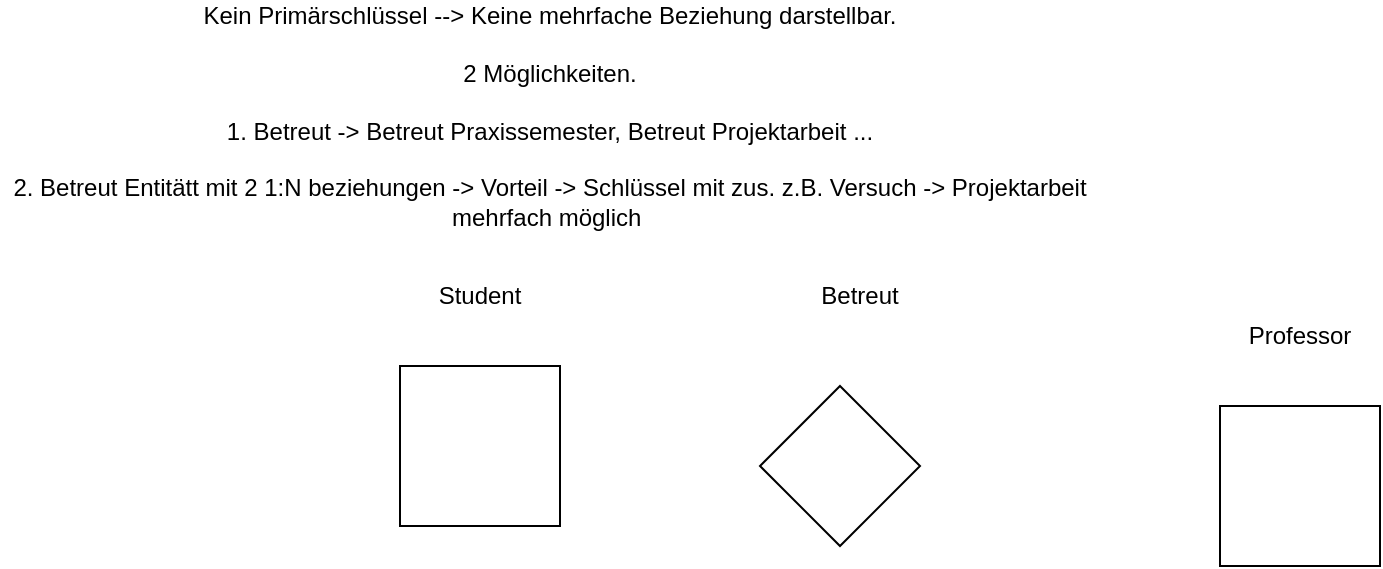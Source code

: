 <mxfile version="16.5.1" type="device"><diagram id="ZwhVVOo9n5teRt-kr5Nv" name="Seite-1"><mxGraphModel dx="1102" dy="865" grid="1" gridSize="10" guides="1" tooltips="1" connect="1" arrows="1" fold="1" page="1" pageScale="1" pageWidth="827" pageHeight="1169" math="0" shadow="0"><root><mxCell id="0"/><mxCell id="1" parent="0"/><mxCell id="zbU5jMGH-yBR8c4q34Yf-1" value="" style="whiteSpace=wrap;html=1;aspect=fixed;" vertex="1" parent="1"><mxGeometry x="220" y="190" width="80" height="80" as="geometry"/></mxCell><mxCell id="zbU5jMGH-yBR8c4q34Yf-2" value="" style="whiteSpace=wrap;html=1;aspect=fixed;" vertex="1" parent="1"><mxGeometry x="630" y="210" width="80" height="80" as="geometry"/></mxCell><mxCell id="zbU5jMGH-yBR8c4q34Yf-3" value="" style="rhombus;whiteSpace=wrap;html=1;" vertex="1" parent="1"><mxGeometry x="400" y="200" width="80" height="80" as="geometry"/></mxCell><mxCell id="zbU5jMGH-yBR8c4q34Yf-4" value="Student" style="text;html=1;strokeColor=none;fillColor=none;align=center;verticalAlign=middle;whiteSpace=wrap;rounded=0;" vertex="1" parent="1"><mxGeometry x="230" y="140" width="60" height="30" as="geometry"/></mxCell><mxCell id="zbU5jMGH-yBR8c4q34Yf-5" value="Professor" style="text;html=1;strokeColor=none;fillColor=none;align=center;verticalAlign=middle;whiteSpace=wrap;rounded=0;" vertex="1" parent="1"><mxGeometry x="640" y="160" width="60" height="30" as="geometry"/></mxCell><mxCell id="zbU5jMGH-yBR8c4q34Yf-6" value="Betreut" style="text;html=1;strokeColor=none;fillColor=none;align=center;verticalAlign=middle;whiteSpace=wrap;rounded=0;" vertex="1" parent="1"><mxGeometry x="420" y="140" width="60" height="30" as="geometry"/></mxCell><mxCell id="zbU5jMGH-yBR8c4q34Yf-7" value="Kein Primärschlüssel --&amp;gt; Keine mehrfache Beziehung darstellbar.&lt;br&gt;&lt;br&gt;2 Möglichkeiten.&lt;br&gt;&lt;br&gt;1. Betreut -&amp;gt; Betreut Praxissemester, Betreut Projektarbeit ...&lt;br&gt;&lt;br&gt;2. Betreut Entitätt mit 2 1:N beziehungen -&amp;gt; Vorteil -&amp;gt; Schlüssel mit zus. z.B. Versuch -&amp;gt; Projektarbeit mehrfach möglich&amp;nbsp;" style="text;html=1;strokeColor=none;fillColor=none;align=center;verticalAlign=middle;whiteSpace=wrap;rounded=0;" vertex="1" parent="1"><mxGeometry x="20" y="50" width="550" height="30" as="geometry"/></mxCell></root></mxGraphModel></diagram></mxfile>